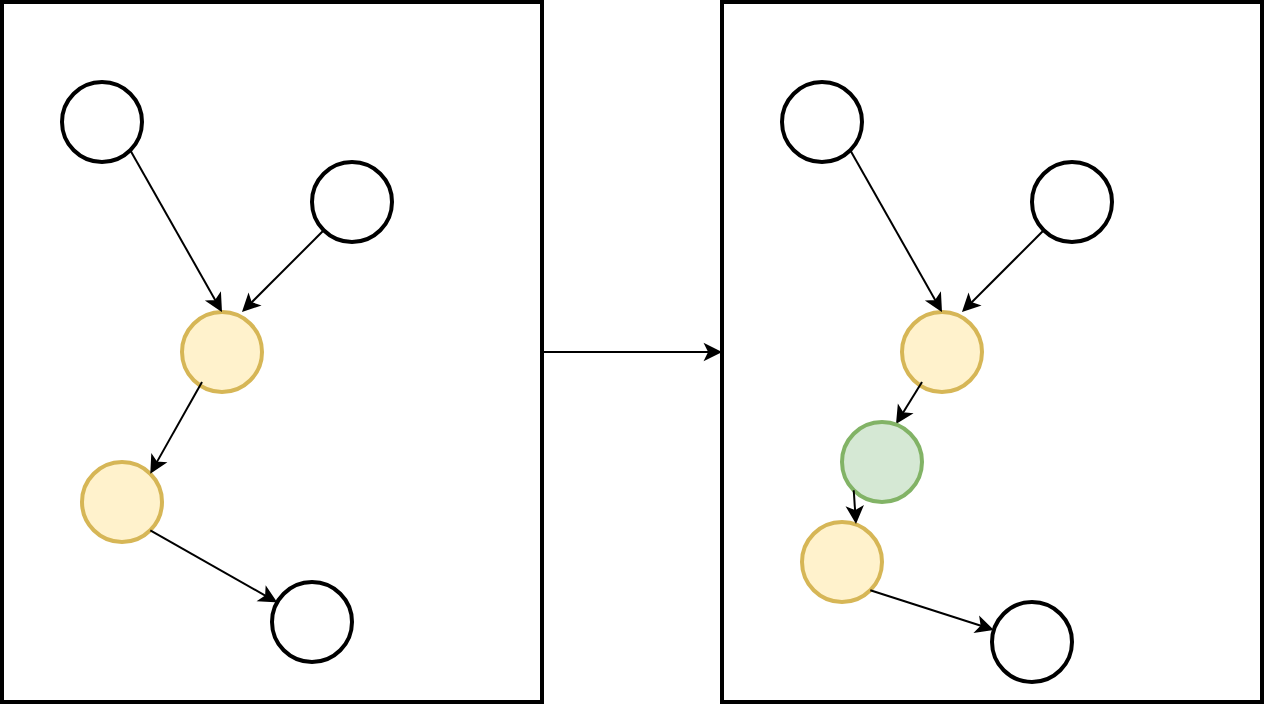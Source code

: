<mxfile version="10.7.7" type="device"><diagram id="xbTjm_AquXP_UC8C2UXh" name="Page-1"><mxGraphModel dx="765" dy="694" grid="1" gridSize="10" guides="1" tooltips="1" connect="1" arrows="1" fold="1" page="1" pageScale="1" pageWidth="850" pageHeight="1100" math="0" shadow="0"><root><mxCell id="0"/><mxCell id="1" parent="0"/><mxCell id="mCb3N1idhVBu3IwMl81G-23" value="" style="edgeStyle=orthogonalEdgeStyle;rounded=0;orthogonalLoop=1;jettySize=auto;html=1;entryX=0;entryY=0.5;entryDx=0;entryDy=0;" edge="1" parent="1" source="mCb3N1idhVBu3IwMl81G-1" target="mCb3N1idhVBu3IwMl81G-12"><mxGeometry relative="1" as="geometry"><mxPoint x="370" y="195" as="targetPoint"/></mxGeometry></mxCell><mxCell id="mCb3N1idhVBu3IwMl81G-1" value="" style="rounded=0;whiteSpace=wrap;html=1;strokeWidth=2;" vertex="1" parent="1"><mxGeometry x="20" y="20" width="270" height="350" as="geometry"/></mxCell><mxCell id="mCb3N1idhVBu3IwMl81G-3" value="" style="ellipse;whiteSpace=wrap;html=1;aspect=fixed;strokeWidth=2;" vertex="1" parent="1"><mxGeometry x="50" y="60" width="40" height="40" as="geometry"/></mxCell><mxCell id="mCb3N1idhVBu3IwMl81G-4" value="" style="ellipse;whiteSpace=wrap;html=1;aspect=fixed;strokeWidth=2;" vertex="1" parent="1"><mxGeometry x="175" y="100" width="40" height="40" as="geometry"/></mxCell><mxCell id="mCb3N1idhVBu3IwMl81G-5" value="" style="ellipse;whiteSpace=wrap;html=1;aspect=fixed;strokeWidth=2;fillColor=#fff2cc;strokeColor=#d6b656;" vertex="1" parent="1"><mxGeometry x="110" y="175" width="40" height="40" as="geometry"/></mxCell><mxCell id="mCb3N1idhVBu3IwMl81G-6" value="" style="ellipse;whiteSpace=wrap;html=1;aspect=fixed;strokeWidth=2;fillColor=#fff2cc;strokeColor=#d6b656;" vertex="1" parent="1"><mxGeometry x="60" y="250" width="40" height="40" as="geometry"/></mxCell><mxCell id="mCb3N1idhVBu3IwMl81G-7" value="" style="ellipse;whiteSpace=wrap;html=1;aspect=fixed;strokeWidth=2;" vertex="1" parent="1"><mxGeometry x="155" y="310" width="40" height="40" as="geometry"/></mxCell><mxCell id="mCb3N1idhVBu3IwMl81G-8" value="" style="endArrow=classic;html=1;exitX=1;exitY=1;exitDx=0;exitDy=0;entryX=0.5;entryY=0;entryDx=0;entryDy=0;" edge="1" parent="1" source="mCb3N1idhVBu3IwMl81G-3" target="mCb3N1idhVBu3IwMl81G-5"><mxGeometry width="50" height="50" relative="1" as="geometry"><mxPoint x="20" y="440" as="sourcePoint"/><mxPoint x="70" y="390" as="targetPoint"/></mxGeometry></mxCell><mxCell id="mCb3N1idhVBu3IwMl81G-9" value="" style="endArrow=classic;html=1;exitX=0;exitY=1;exitDx=0;exitDy=0;" edge="1" parent="1" source="mCb3N1idhVBu3IwMl81G-4"><mxGeometry width="50" height="50" relative="1" as="geometry"><mxPoint x="94" y="104" as="sourcePoint"/><mxPoint x="140" y="175" as="targetPoint"/></mxGeometry></mxCell><mxCell id="mCb3N1idhVBu3IwMl81G-10" value="" style="endArrow=classic;html=1;entryX=1;entryY=0;entryDx=0;entryDy=0;" edge="1" parent="1" target="mCb3N1idhVBu3IwMl81G-6"><mxGeometry width="50" height="50" relative="1" as="geometry"><mxPoint x="120" y="210" as="sourcePoint"/><mxPoint x="70" y="390" as="targetPoint"/></mxGeometry></mxCell><mxCell id="mCb3N1idhVBu3IwMl81G-11" value="" style="endArrow=classic;html=1;exitX=1;exitY=1;exitDx=0;exitDy=0;" edge="1" parent="1" source="mCb3N1idhVBu3IwMl81G-6" target="mCb3N1idhVBu3IwMl81G-7"><mxGeometry width="50" height="50" relative="1" as="geometry"><mxPoint x="20" y="440" as="sourcePoint"/><mxPoint x="70" y="390" as="targetPoint"/></mxGeometry></mxCell><mxCell id="mCb3N1idhVBu3IwMl81G-12" value="" style="rounded=0;whiteSpace=wrap;html=1;strokeWidth=2;" vertex="1" parent="1"><mxGeometry x="380" y="20" width="270" height="350" as="geometry"/></mxCell><mxCell id="mCb3N1idhVBu3IwMl81G-13" value="" style="ellipse;whiteSpace=wrap;html=1;aspect=fixed;strokeWidth=2;" vertex="1" parent="1"><mxGeometry x="410" y="60" width="40" height="40" as="geometry"/></mxCell><mxCell id="mCb3N1idhVBu3IwMl81G-14" value="" style="ellipse;whiteSpace=wrap;html=1;aspect=fixed;strokeWidth=2;" vertex="1" parent="1"><mxGeometry x="535" y="100" width="40" height="40" as="geometry"/></mxCell><mxCell id="mCb3N1idhVBu3IwMl81G-15" value="" style="ellipse;whiteSpace=wrap;html=1;aspect=fixed;strokeWidth=2;fillColor=#fff2cc;strokeColor=#d6b656;" vertex="1" parent="1"><mxGeometry x="470" y="175" width="40" height="40" as="geometry"/></mxCell><mxCell id="mCb3N1idhVBu3IwMl81G-16" value="" style="ellipse;whiteSpace=wrap;html=1;aspect=fixed;strokeWidth=2;fillColor=#fff2cc;strokeColor=#d6b656;" vertex="1" parent="1"><mxGeometry x="420" y="280" width="40" height="40" as="geometry"/></mxCell><mxCell id="mCb3N1idhVBu3IwMl81G-17" value="" style="ellipse;whiteSpace=wrap;html=1;aspect=fixed;strokeWidth=2;" vertex="1" parent="1"><mxGeometry x="515" y="320" width="40" height="40" as="geometry"/></mxCell><mxCell id="mCb3N1idhVBu3IwMl81G-18" value="" style="endArrow=classic;html=1;exitX=1;exitY=1;exitDx=0;exitDy=0;entryX=0.5;entryY=0;entryDx=0;entryDy=0;" edge="1" parent="1" source="mCb3N1idhVBu3IwMl81G-13" target="mCb3N1idhVBu3IwMl81G-15"><mxGeometry width="50" height="50" relative="1" as="geometry"><mxPoint x="380" y="440" as="sourcePoint"/><mxPoint x="430" y="390" as="targetPoint"/></mxGeometry></mxCell><mxCell id="mCb3N1idhVBu3IwMl81G-19" value="" style="endArrow=classic;html=1;exitX=0;exitY=1;exitDx=0;exitDy=0;" edge="1" parent="1" source="mCb3N1idhVBu3IwMl81G-14"><mxGeometry width="50" height="50" relative="1" as="geometry"><mxPoint x="454" y="104" as="sourcePoint"/><mxPoint x="500" y="175" as="targetPoint"/></mxGeometry></mxCell><mxCell id="mCb3N1idhVBu3IwMl81G-20" value="" style="endArrow=classic;html=1;entryX=0.675;entryY=0.025;entryDx=0;entryDy=0;entryPerimeter=0;" edge="1" parent="1" target="mCb3N1idhVBu3IwMl81G-24"><mxGeometry width="50" height="50" relative="1" as="geometry"><mxPoint x="480" y="210" as="sourcePoint"/><mxPoint x="470" y="230" as="targetPoint"/></mxGeometry></mxCell><mxCell id="mCb3N1idhVBu3IwMl81G-21" value="" style="endArrow=classic;html=1;exitX=1;exitY=1;exitDx=0;exitDy=0;" edge="1" parent="1" source="mCb3N1idhVBu3IwMl81G-16" target="mCb3N1idhVBu3IwMl81G-17"><mxGeometry width="50" height="50" relative="1" as="geometry"><mxPoint x="380" y="440" as="sourcePoint"/><mxPoint x="430" y="390" as="targetPoint"/></mxGeometry></mxCell><mxCell id="mCb3N1idhVBu3IwMl81G-24" value="" style="ellipse;whiteSpace=wrap;html=1;aspect=fixed;strokeWidth=2;fillColor=#d5e8d4;strokeColor=#82b366;" vertex="1" parent="1"><mxGeometry x="440" y="230" width="40" height="40" as="geometry"/></mxCell><mxCell id="mCb3N1idhVBu3IwMl81G-25" value="" style="endArrow=classic;html=1;entryX=0.675;entryY=0.025;entryDx=0;entryDy=0;entryPerimeter=0;exitX=0;exitY=1;exitDx=0;exitDy=0;" edge="1" parent="1" source="mCb3N1idhVBu3IwMl81G-24" target="mCb3N1idhVBu3IwMl81G-16"><mxGeometry width="50" height="50" relative="1" as="geometry"><mxPoint x="490" y="220" as="sourcePoint"/><mxPoint x="477" y="241" as="targetPoint"/></mxGeometry></mxCell></root></mxGraphModel></diagram></mxfile>